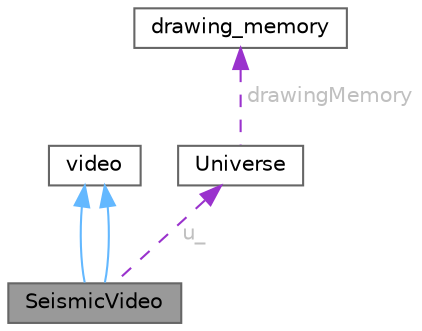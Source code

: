 digraph "SeismicVideo"
{
 // LATEX_PDF_SIZE
  bgcolor="transparent";
  edge [fontname=Helvetica,fontsize=10,labelfontname=Helvetica,labelfontsize=10];
  node [fontname=Helvetica,fontsize=10,shape=box,height=0.2,width=0.4];
  Node1 [id="Node000001",label="SeismicVideo",height=0.2,width=0.4,color="gray40", fillcolor="grey60", style="filled", fontcolor="black",tooltip=" "];
  Node2 -> Node1 [id="edge5_Node000001_Node000002",dir="back",color="steelblue1",style="solid",tooltip=" "];
  Node2 [id="Node000002",label="video",height=0.2,width=0.4,color="gray40", fillcolor="white", style="filled",URL="$classvideo.html",tooltip="Simple proxy class for managing of different video systems"];
  Node2 -> Node1 [id="edge6_Node000001_Node000002",dir="back",color="steelblue1",style="solid",tooltip=" "];
  Node3 -> Node1 [id="edge7_Node000001_Node000003",dir="back",color="darkorchid3",style="dashed",tooltip=" ",label=" u_",fontcolor="grey" ];
  Node3 [id="Node000003",label="Universe",height=0.2,width=0.4,color="gray40", fillcolor="white", style="filled",URL="$class_universe.html",tooltip=" "];
  Node4 -> Node3 [id="edge8_Node000003_Node000004",dir="back",color="darkorchid3",style="dashed",tooltip=" ",label=" drawingMemory",fontcolor="grey" ];
  Node4 [id="Node000004",label="drawing_memory",height=0.2,width=0.4,color="gray40", fillcolor="white", style="filled",URL="$classdrawing__memory.html",tooltip="Class for getting access to drawing memory"];
}
